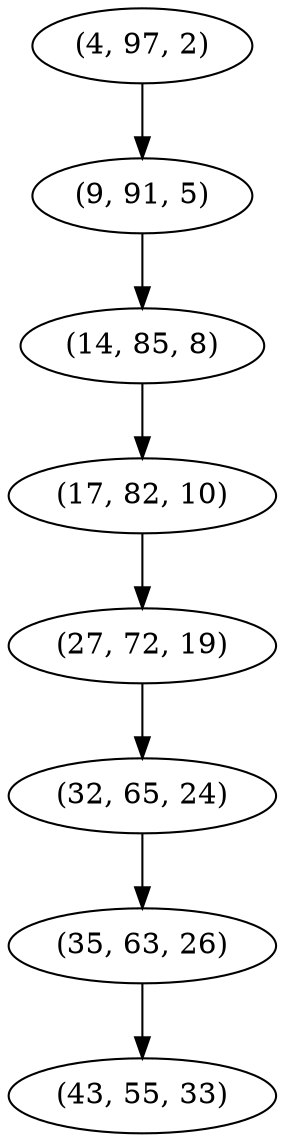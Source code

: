 digraph tree {
    "(4, 97, 2)";
    "(9, 91, 5)";
    "(14, 85, 8)";
    "(17, 82, 10)";
    "(27, 72, 19)";
    "(32, 65, 24)";
    "(35, 63, 26)";
    "(43, 55, 33)";
    "(4, 97, 2)" -> "(9, 91, 5)";
    "(9, 91, 5)" -> "(14, 85, 8)";
    "(14, 85, 8)" -> "(17, 82, 10)";
    "(17, 82, 10)" -> "(27, 72, 19)";
    "(27, 72, 19)" -> "(32, 65, 24)";
    "(32, 65, 24)" -> "(35, 63, 26)";
    "(35, 63, 26)" -> "(43, 55, 33)";
}
